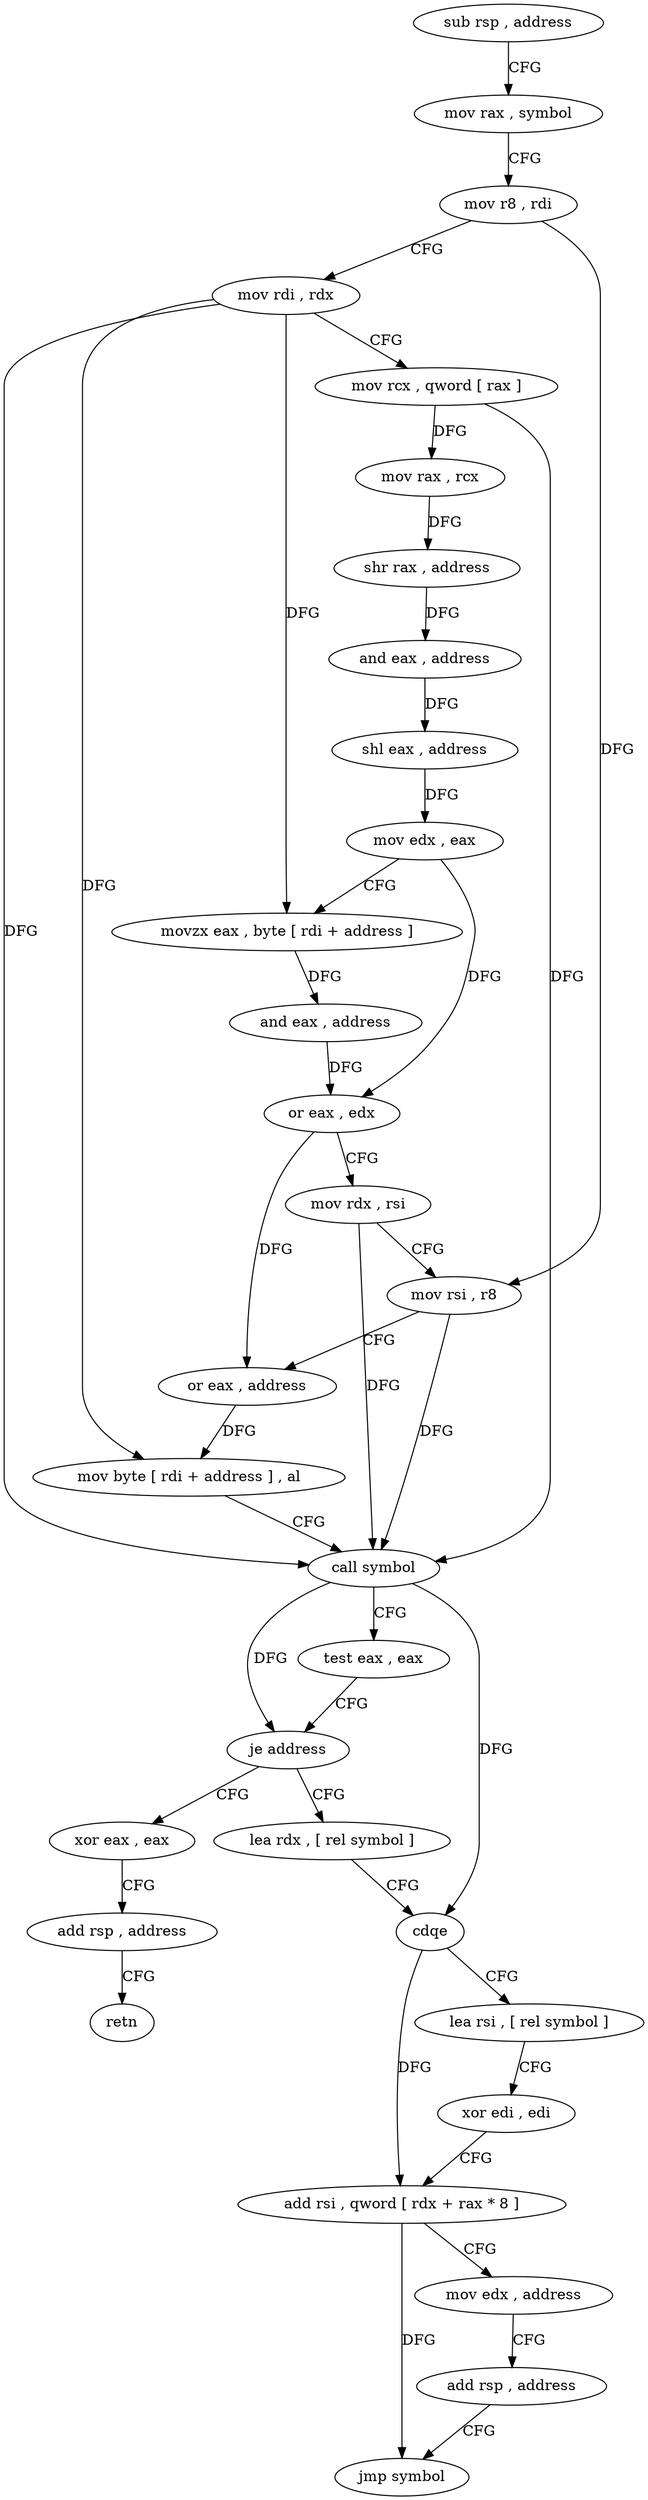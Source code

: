 digraph "func" {
"4286816" [label = "sub rsp , address" ]
"4286820" [label = "mov rax , symbol" ]
"4286827" [label = "mov r8 , rdi" ]
"4286830" [label = "mov rdi , rdx" ]
"4286833" [label = "mov rcx , qword [ rax ]" ]
"4286836" [label = "mov rax , rcx" ]
"4286839" [label = "shr rax , address" ]
"4286843" [label = "and eax , address" ]
"4286846" [label = "shl eax , address" ]
"4286849" [label = "mov edx , eax" ]
"4286851" [label = "movzx eax , byte [ rdi + address ]" ]
"4286855" [label = "and eax , address" ]
"4286858" [label = "or eax , edx" ]
"4286860" [label = "mov rdx , rsi" ]
"4286863" [label = "mov rsi , r8" ]
"4286866" [label = "or eax , address" ]
"4286869" [label = "mov byte [ rdi + address ] , al" ]
"4286872" [label = "call symbol" ]
"4286877" [label = "test eax , eax" ]
"4286879" [label = "je address" ]
"4286920" [label = "xor eax , eax" ]
"4286881" [label = "lea rdx , [ rel symbol ]" ]
"4286922" [label = "add rsp , address" ]
"4286926" [label = "retn" ]
"4286888" [label = "cdqe" ]
"4286890" [label = "lea rsi , [ rel symbol ]" ]
"4286897" [label = "xor edi , edi" ]
"4286899" [label = "add rsi , qword [ rdx + rax * 8 ]" ]
"4286903" [label = "mov edx , address" ]
"4286908" [label = "add rsp , address" ]
"4286912" [label = "jmp symbol" ]
"4286816" -> "4286820" [ label = "CFG" ]
"4286820" -> "4286827" [ label = "CFG" ]
"4286827" -> "4286830" [ label = "CFG" ]
"4286827" -> "4286863" [ label = "DFG" ]
"4286830" -> "4286833" [ label = "CFG" ]
"4286830" -> "4286851" [ label = "DFG" ]
"4286830" -> "4286869" [ label = "DFG" ]
"4286830" -> "4286872" [ label = "DFG" ]
"4286833" -> "4286836" [ label = "DFG" ]
"4286833" -> "4286872" [ label = "DFG" ]
"4286836" -> "4286839" [ label = "DFG" ]
"4286839" -> "4286843" [ label = "DFG" ]
"4286843" -> "4286846" [ label = "DFG" ]
"4286846" -> "4286849" [ label = "DFG" ]
"4286849" -> "4286851" [ label = "CFG" ]
"4286849" -> "4286858" [ label = "DFG" ]
"4286851" -> "4286855" [ label = "DFG" ]
"4286855" -> "4286858" [ label = "DFG" ]
"4286858" -> "4286860" [ label = "CFG" ]
"4286858" -> "4286866" [ label = "DFG" ]
"4286860" -> "4286863" [ label = "CFG" ]
"4286860" -> "4286872" [ label = "DFG" ]
"4286863" -> "4286866" [ label = "CFG" ]
"4286863" -> "4286872" [ label = "DFG" ]
"4286866" -> "4286869" [ label = "DFG" ]
"4286869" -> "4286872" [ label = "CFG" ]
"4286872" -> "4286877" [ label = "CFG" ]
"4286872" -> "4286879" [ label = "DFG" ]
"4286872" -> "4286888" [ label = "DFG" ]
"4286877" -> "4286879" [ label = "CFG" ]
"4286879" -> "4286920" [ label = "CFG" ]
"4286879" -> "4286881" [ label = "CFG" ]
"4286920" -> "4286922" [ label = "CFG" ]
"4286881" -> "4286888" [ label = "CFG" ]
"4286922" -> "4286926" [ label = "CFG" ]
"4286888" -> "4286890" [ label = "CFG" ]
"4286888" -> "4286899" [ label = "DFG" ]
"4286890" -> "4286897" [ label = "CFG" ]
"4286897" -> "4286899" [ label = "CFG" ]
"4286899" -> "4286903" [ label = "CFG" ]
"4286899" -> "4286912" [ label = "DFG" ]
"4286903" -> "4286908" [ label = "CFG" ]
"4286908" -> "4286912" [ label = "CFG" ]
}
